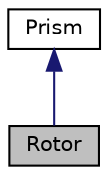 digraph "Rotor"
{
  edge [fontname="Helvetica",fontsize="10",labelfontname="Helvetica",labelfontsize="10"];
  node [fontname="Helvetica",fontsize="10",shape=record];
  Node2 [label="Rotor",height=0.2,width=0.4,color="black", fillcolor="grey75", style="filled", fontcolor="black"];
  Node3 -> Node2 [dir="back",color="midnightblue",fontsize="10",style="solid",fontname="Helvetica"];
  Node3 [label="Prism",height=0.2,width=0.4,color="black", fillcolor="white", style="filled",URL="$class_prism.html",tooltip="Klasa definiuje pojęcie Graniastosłupa. "];
}
